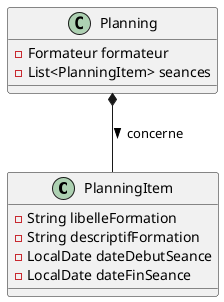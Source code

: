 @startuml
class PlanningItem {

	-String libelleFormation
	-String descriptifFormation
	-LocalDate dateDebutSeance
	-LocalDate dateFinSeance
}

class Planning {

	-Formateur formateur
	-List<PlanningItem> seances
}

Planning *-- PlanningItem : concerne >
@enduml